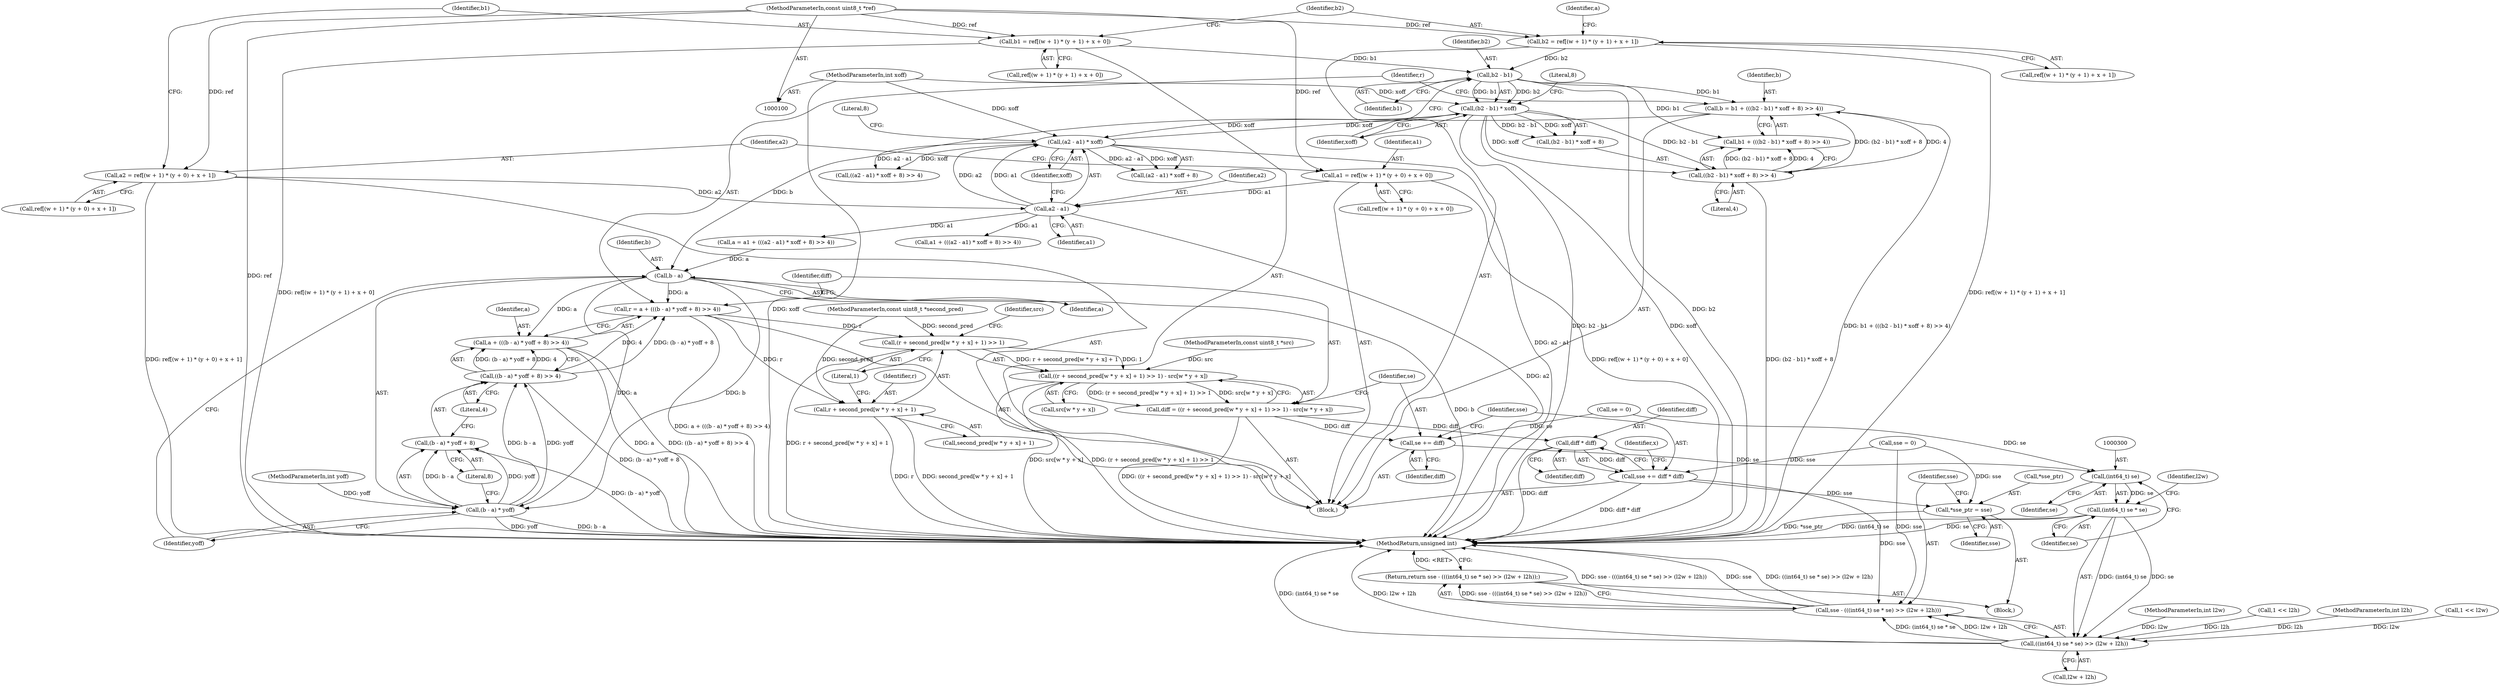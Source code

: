 digraph "1_Android_5a9753fca56f0eeb9f61e342b2fccffc364f9426_119@integer" {
"1000231" [label="(Call,b = b1 + (((b2 - b1) * xoff + 8) >> 4))"];
"1000238" [label="(Call,b2 - b1)"];
"1000201" [label="(Call,b2 = ref[(w + 1) * (y + 1) + x + 1])"];
"1000101" [label="(MethodParameterIn,const uint8_t *ref)"];
"1000185" [label="(Call,b1 = ref[(w + 1) * (y + 1) + x + 0])"];
"1000235" [label="(Call,((b2 - b1) * xoff + 8) >> 4)"];
"1000237" [label="(Call,(b2 - b1) * xoff)"];
"1000223" [label="(Call,(a2 - a1) * xoff)"];
"1000224" [label="(Call,a2 - a1)"];
"1000169" [label="(Call,a2 = ref[(w + 1) * (y + 0) + x + 1])"];
"1000153" [label="(Call,a1 = ref[(w + 1) * (y + 0) + x + 0])"];
"1000106" [label="(MethodParameterIn,int xoff)"];
"1000252" [label="(Call,b - a)"];
"1000245" [label="(Call,r = a + (((b - a) * yoff + 8) >> 4))"];
"1000262" [label="(Call,(r + second_pred[w * y + x] + 1) >> 1)"];
"1000261" [label="(Call,((r + second_pred[w * y + x] + 1) >> 1) - src[w * y + x])"];
"1000259" [label="(Call,diff = ((r + second_pred[w * y + x] + 1) >> 1) - src[w * y + x])"];
"1000282" [label="(Call,se += diff)"];
"1000299" [label="(Call,(int64_t) se)"];
"1000298" [label="(Call,(int64_t) se * se)"];
"1000297" [label="(Call,((int64_t) se * se) >> (l2w + l2h))"];
"1000295" [label="(Call,sse - (((int64_t) se * se) >> (l2w + l2h)))"];
"1000294" [label="(Return,return sse - (((int64_t) se * se) >> (l2w + l2h));)"];
"1000287" [label="(Call,diff * diff)"];
"1000285" [label="(Call,sse += diff * diff)"];
"1000290" [label="(Call,*sse_ptr = sse)"];
"1000263" [label="(Call,r + second_pred[w * y + x] + 1)"];
"1000247" [label="(Call,a + (((b - a) * yoff + 8) >> 4))"];
"1000251" [label="(Call,(b - a) * yoff)"];
"1000249" [label="(Call,((b - a) * yoff + 8) >> 4)"];
"1000250" [label="(Call,(b - a) * yoff + 8)"];
"1000242" [label="(Literal,8)"];
"1000243" [label="(Literal,4)"];
"1000151" [label="(Block,)"];
"1000186" [label="(Identifier,b1)"];
"1000257" [label="(Literal,4)"];
"1000232" [label="(Identifier,b)"];
"1000301" [label="(Identifier,se)"];
"1000219" [label="(Call,a1 + (((a2 - a1) * xoff + 8) >> 4))"];
"1000290" [label="(Call,*sse_ptr = sse)"];
"1000217" [label="(Call,a = a1 + (((a2 - a1) * xoff + 8) >> 4))"];
"1000240" [label="(Identifier,b1)"];
"1000265" [label="(Call,second_pred[w * y + x] + 1)"];
"1000304" [label="(Identifier,l2w)"];
"1000228" [label="(Literal,8)"];
"1000275" [label="(Call,src[w * y + x])"];
"1000233" [label="(Call,b1 + (((b2 - b1) * xoff + 8) >> 4))"];
"1000241" [label="(Identifier,xoff)"];
"1000115" [label="(Call,sse = 0)"];
"1000154" [label="(Identifier,a1)"];
"1000306" [label="(MethodReturn,unsigned int)"];
"1000170" [label="(Identifier,a2)"];
"1000236" [label="(Call,(b2 - b1) * xoff + 8)"];
"1000227" [label="(Identifier,xoff)"];
"1000287" [label="(Call,diff * diff)"];
"1000247" [label="(Call,a + (((b - a) * yoff + 8) >> 4))"];
"1000252" [label="(Call,b - a)"];
"1000297" [label="(Call,((int64_t) se * se) >> (l2w + l2h))"];
"1000291" [label="(Call,*sse_ptr)"];
"1000256" [label="(Literal,8)"];
"1000248" [label="(Identifier,a)"];
"1000109" [label="(Block,)"];
"1000171" [label="(Call,ref[(w + 1) * (y + 0) + x + 1])"];
"1000251" [label="(Call,(b - a) * yoff)"];
"1000169" [label="(Call,a2 = ref[(w + 1) * (y + 0) + x + 1])"];
"1000264" [label="(Identifier,r)"];
"1000245" [label="(Call,r = a + (((b - a) * yoff + 8) >> 4))"];
"1000102" [label="(MethodParameterIn,const uint8_t *src)"];
"1000226" [label="(Identifier,a1)"];
"1000263" [label="(Call,r + second_pred[w * y + x] + 1)"];
"1000288" [label="(Identifier,diff)"];
"1000260" [label="(Identifier,diff)"];
"1000231" [label="(Call,b = b1 + (((b2 - b1) * xoff + 8) >> 4))"];
"1000296" [label="(Identifier,sse)"];
"1000285" [label="(Call,sse += diff * diff)"];
"1000250" [label="(Call,(b - a) * yoff + 8)"];
"1000224" [label="(Call,a2 - a1)"];
"1000294" [label="(Return,return sse - (((int64_t) se * se) >> (l2w + l2h));)"];
"1000222" [label="(Call,(a2 - a1) * xoff + 8)"];
"1000249" [label="(Call,((b - a) * yoff + 8) >> 4)"];
"1000155" [label="(Call,ref[(w + 1) * (y + 0) + x + 0])"];
"1000303" [label="(Call,l2w + l2h)"];
"1000104" [label="(MethodParameterIn,int l2w)"];
"1000111" [label="(Call,se = 0)"];
"1000101" [label="(MethodParameterIn,const uint8_t *ref)"];
"1000289" [label="(Identifier,diff)"];
"1000299" [label="(Call,(int64_t) se)"];
"1000153" [label="(Call,a1 = ref[(w + 1) * (y + 0) + x + 0])"];
"1000107" [label="(MethodParameterIn,int yoff)"];
"1000127" [label="(Call,1 << l2h)"];
"1000103" [label="(MethodParameterIn,const uint8_t *second_pred)"];
"1000106" [label="(MethodParameterIn,int xoff)"];
"1000282" [label="(Call,se += diff)"];
"1000253" [label="(Identifier,b)"];
"1000283" [label="(Identifier,se)"];
"1000274" [label="(Literal,1)"];
"1000276" [label="(Identifier,src)"];
"1000105" [label="(MethodParameterIn,int l2h)"];
"1000150" [label="(Identifier,x)"];
"1000259" [label="(Call,diff = ((r + second_pred[w * y + x] + 1) >> 1) - src[w * y + x])"];
"1000262" [label="(Call,(r + second_pred[w * y + x] + 1) >> 1)"];
"1000121" [label="(Call,1 << l2w)"];
"1000254" [label="(Identifier,a)"];
"1000221" [label="(Call,((a2 - a1) * xoff + 8) >> 4)"];
"1000246" [label="(Identifier,r)"];
"1000223" [label="(Call,(a2 - a1) * xoff)"];
"1000284" [label="(Identifier,diff)"];
"1000225" [label="(Identifier,a2)"];
"1000295" [label="(Call,sse - (((int64_t) se * se) >> (l2w + l2h)))"];
"1000286" [label="(Identifier,sse)"];
"1000203" [label="(Call,ref[(w + 1) * (y + 1) + x + 1])"];
"1000298" [label="(Call,(int64_t) se * se)"];
"1000237" [label="(Call,(b2 - b1) * xoff)"];
"1000187" [label="(Call,ref[(w + 1) * (y + 1) + x + 0])"];
"1000293" [label="(Identifier,sse)"];
"1000255" [label="(Identifier,yoff)"];
"1000235" [label="(Call,((b2 - b1) * xoff + 8) >> 4)"];
"1000202" [label="(Identifier,b2)"];
"1000238" [label="(Call,b2 - b1)"];
"1000201" [label="(Call,b2 = ref[(w + 1) * (y + 1) + x + 1])"];
"1000261" [label="(Call,((r + second_pred[w * y + x] + 1) >> 1) - src[w * y + x])"];
"1000218" [label="(Identifier,a)"];
"1000185" [label="(Call,b1 = ref[(w + 1) * (y + 1) + x + 0])"];
"1000302" [label="(Identifier,se)"];
"1000239" [label="(Identifier,b2)"];
"1000231" -> "1000151"  [label="AST: "];
"1000231" -> "1000233"  [label="CFG: "];
"1000232" -> "1000231"  [label="AST: "];
"1000233" -> "1000231"  [label="AST: "];
"1000246" -> "1000231"  [label="CFG: "];
"1000231" -> "1000306"  [label="DDG: b1 + (((b2 - b1) * xoff + 8) >> 4)"];
"1000238" -> "1000231"  [label="DDG: b1"];
"1000235" -> "1000231"  [label="DDG: (b2 - b1) * xoff + 8"];
"1000235" -> "1000231"  [label="DDG: 4"];
"1000231" -> "1000252"  [label="DDG: b"];
"1000238" -> "1000237"  [label="AST: "];
"1000238" -> "1000240"  [label="CFG: "];
"1000239" -> "1000238"  [label="AST: "];
"1000240" -> "1000238"  [label="AST: "];
"1000241" -> "1000238"  [label="CFG: "];
"1000238" -> "1000306"  [label="DDG: b2"];
"1000238" -> "1000233"  [label="DDG: b1"];
"1000238" -> "1000237"  [label="DDG: b2"];
"1000238" -> "1000237"  [label="DDG: b1"];
"1000201" -> "1000238"  [label="DDG: b2"];
"1000185" -> "1000238"  [label="DDG: b1"];
"1000201" -> "1000151"  [label="AST: "];
"1000201" -> "1000203"  [label="CFG: "];
"1000202" -> "1000201"  [label="AST: "];
"1000203" -> "1000201"  [label="AST: "];
"1000218" -> "1000201"  [label="CFG: "];
"1000201" -> "1000306"  [label="DDG: ref[(w + 1) * (y + 1) + x + 1]"];
"1000101" -> "1000201"  [label="DDG: ref"];
"1000101" -> "1000100"  [label="AST: "];
"1000101" -> "1000306"  [label="DDG: ref"];
"1000101" -> "1000153"  [label="DDG: ref"];
"1000101" -> "1000169"  [label="DDG: ref"];
"1000101" -> "1000185"  [label="DDG: ref"];
"1000185" -> "1000151"  [label="AST: "];
"1000185" -> "1000187"  [label="CFG: "];
"1000186" -> "1000185"  [label="AST: "];
"1000187" -> "1000185"  [label="AST: "];
"1000202" -> "1000185"  [label="CFG: "];
"1000185" -> "1000306"  [label="DDG: ref[(w + 1) * (y + 1) + x + 0]"];
"1000235" -> "1000233"  [label="AST: "];
"1000235" -> "1000243"  [label="CFG: "];
"1000236" -> "1000235"  [label="AST: "];
"1000243" -> "1000235"  [label="AST: "];
"1000233" -> "1000235"  [label="CFG: "];
"1000235" -> "1000306"  [label="DDG: (b2 - b1) * xoff + 8"];
"1000235" -> "1000233"  [label="DDG: (b2 - b1) * xoff + 8"];
"1000235" -> "1000233"  [label="DDG: 4"];
"1000237" -> "1000235"  [label="DDG: b2 - b1"];
"1000237" -> "1000235"  [label="DDG: xoff"];
"1000237" -> "1000236"  [label="AST: "];
"1000237" -> "1000241"  [label="CFG: "];
"1000241" -> "1000237"  [label="AST: "];
"1000242" -> "1000237"  [label="CFG: "];
"1000237" -> "1000306"  [label="DDG: b2 - b1"];
"1000237" -> "1000306"  [label="DDG: xoff"];
"1000237" -> "1000223"  [label="DDG: xoff"];
"1000237" -> "1000236"  [label="DDG: b2 - b1"];
"1000237" -> "1000236"  [label="DDG: xoff"];
"1000223" -> "1000237"  [label="DDG: xoff"];
"1000106" -> "1000237"  [label="DDG: xoff"];
"1000223" -> "1000222"  [label="AST: "];
"1000223" -> "1000227"  [label="CFG: "];
"1000224" -> "1000223"  [label="AST: "];
"1000227" -> "1000223"  [label="AST: "];
"1000228" -> "1000223"  [label="CFG: "];
"1000223" -> "1000306"  [label="DDG: a2 - a1"];
"1000223" -> "1000221"  [label="DDG: a2 - a1"];
"1000223" -> "1000221"  [label="DDG: xoff"];
"1000223" -> "1000222"  [label="DDG: a2 - a1"];
"1000223" -> "1000222"  [label="DDG: xoff"];
"1000224" -> "1000223"  [label="DDG: a2"];
"1000224" -> "1000223"  [label="DDG: a1"];
"1000106" -> "1000223"  [label="DDG: xoff"];
"1000224" -> "1000226"  [label="CFG: "];
"1000225" -> "1000224"  [label="AST: "];
"1000226" -> "1000224"  [label="AST: "];
"1000227" -> "1000224"  [label="CFG: "];
"1000224" -> "1000306"  [label="DDG: a2"];
"1000224" -> "1000217"  [label="DDG: a1"];
"1000224" -> "1000219"  [label="DDG: a1"];
"1000169" -> "1000224"  [label="DDG: a2"];
"1000153" -> "1000224"  [label="DDG: a1"];
"1000169" -> "1000151"  [label="AST: "];
"1000169" -> "1000171"  [label="CFG: "];
"1000170" -> "1000169"  [label="AST: "];
"1000171" -> "1000169"  [label="AST: "];
"1000186" -> "1000169"  [label="CFG: "];
"1000169" -> "1000306"  [label="DDG: ref[(w + 1) * (y + 0) + x + 1]"];
"1000153" -> "1000151"  [label="AST: "];
"1000153" -> "1000155"  [label="CFG: "];
"1000154" -> "1000153"  [label="AST: "];
"1000155" -> "1000153"  [label="AST: "];
"1000170" -> "1000153"  [label="CFG: "];
"1000153" -> "1000306"  [label="DDG: ref[(w + 1) * (y + 0) + x + 0]"];
"1000106" -> "1000100"  [label="AST: "];
"1000106" -> "1000306"  [label="DDG: xoff"];
"1000252" -> "1000251"  [label="AST: "];
"1000252" -> "1000254"  [label="CFG: "];
"1000253" -> "1000252"  [label="AST: "];
"1000254" -> "1000252"  [label="AST: "];
"1000255" -> "1000252"  [label="CFG: "];
"1000252" -> "1000306"  [label="DDG: b"];
"1000252" -> "1000245"  [label="DDG: a"];
"1000252" -> "1000247"  [label="DDG: a"];
"1000252" -> "1000251"  [label="DDG: b"];
"1000252" -> "1000251"  [label="DDG: a"];
"1000217" -> "1000252"  [label="DDG: a"];
"1000245" -> "1000151"  [label="AST: "];
"1000245" -> "1000247"  [label="CFG: "];
"1000246" -> "1000245"  [label="AST: "];
"1000247" -> "1000245"  [label="AST: "];
"1000260" -> "1000245"  [label="CFG: "];
"1000245" -> "1000306"  [label="DDG: a + (((b - a) * yoff + 8) >> 4)"];
"1000249" -> "1000245"  [label="DDG: (b - a) * yoff + 8"];
"1000249" -> "1000245"  [label="DDG: 4"];
"1000245" -> "1000262"  [label="DDG: r"];
"1000245" -> "1000263"  [label="DDG: r"];
"1000262" -> "1000261"  [label="AST: "];
"1000262" -> "1000274"  [label="CFG: "];
"1000263" -> "1000262"  [label="AST: "];
"1000274" -> "1000262"  [label="AST: "];
"1000276" -> "1000262"  [label="CFG: "];
"1000262" -> "1000306"  [label="DDG: r + second_pred[w * y + x] + 1"];
"1000262" -> "1000261"  [label="DDG: r + second_pred[w * y + x] + 1"];
"1000262" -> "1000261"  [label="DDG: 1"];
"1000103" -> "1000262"  [label="DDG: second_pred"];
"1000261" -> "1000259"  [label="AST: "];
"1000261" -> "1000275"  [label="CFG: "];
"1000275" -> "1000261"  [label="AST: "];
"1000259" -> "1000261"  [label="CFG: "];
"1000261" -> "1000306"  [label="DDG: src[w * y + x]"];
"1000261" -> "1000306"  [label="DDG: (r + second_pred[w * y + x] + 1) >> 1"];
"1000261" -> "1000259"  [label="DDG: (r + second_pred[w * y + x] + 1) >> 1"];
"1000261" -> "1000259"  [label="DDG: src[w * y + x]"];
"1000102" -> "1000261"  [label="DDG: src"];
"1000259" -> "1000151"  [label="AST: "];
"1000260" -> "1000259"  [label="AST: "];
"1000283" -> "1000259"  [label="CFG: "];
"1000259" -> "1000306"  [label="DDG: ((r + second_pred[w * y + x] + 1) >> 1) - src[w * y + x]"];
"1000259" -> "1000282"  [label="DDG: diff"];
"1000259" -> "1000287"  [label="DDG: diff"];
"1000282" -> "1000151"  [label="AST: "];
"1000282" -> "1000284"  [label="CFG: "];
"1000283" -> "1000282"  [label="AST: "];
"1000284" -> "1000282"  [label="AST: "];
"1000286" -> "1000282"  [label="CFG: "];
"1000111" -> "1000282"  [label="DDG: se"];
"1000282" -> "1000299"  [label="DDG: se"];
"1000299" -> "1000298"  [label="AST: "];
"1000299" -> "1000301"  [label="CFG: "];
"1000300" -> "1000299"  [label="AST: "];
"1000301" -> "1000299"  [label="AST: "];
"1000302" -> "1000299"  [label="CFG: "];
"1000299" -> "1000298"  [label="DDG: se"];
"1000111" -> "1000299"  [label="DDG: se"];
"1000298" -> "1000297"  [label="AST: "];
"1000298" -> "1000302"  [label="CFG: "];
"1000302" -> "1000298"  [label="AST: "];
"1000304" -> "1000298"  [label="CFG: "];
"1000298" -> "1000306"  [label="DDG: (int64_t) se"];
"1000298" -> "1000306"  [label="DDG: se"];
"1000298" -> "1000297"  [label="DDG: (int64_t) se"];
"1000298" -> "1000297"  [label="DDG: se"];
"1000297" -> "1000295"  [label="AST: "];
"1000297" -> "1000303"  [label="CFG: "];
"1000303" -> "1000297"  [label="AST: "];
"1000295" -> "1000297"  [label="CFG: "];
"1000297" -> "1000306"  [label="DDG: (int64_t) se * se"];
"1000297" -> "1000306"  [label="DDG: l2w + l2h"];
"1000297" -> "1000295"  [label="DDG: (int64_t) se * se"];
"1000297" -> "1000295"  [label="DDG: l2w + l2h"];
"1000121" -> "1000297"  [label="DDG: l2w"];
"1000104" -> "1000297"  [label="DDG: l2w"];
"1000127" -> "1000297"  [label="DDG: l2h"];
"1000105" -> "1000297"  [label="DDG: l2h"];
"1000295" -> "1000294"  [label="AST: "];
"1000296" -> "1000295"  [label="AST: "];
"1000294" -> "1000295"  [label="CFG: "];
"1000295" -> "1000306"  [label="DDG: sse"];
"1000295" -> "1000306"  [label="DDG: ((int64_t) se * se) >> (l2w + l2h)"];
"1000295" -> "1000306"  [label="DDG: sse - (((int64_t) se * se) >> (l2w + l2h))"];
"1000295" -> "1000294"  [label="DDG: sse - (((int64_t) se * se) >> (l2w + l2h))"];
"1000285" -> "1000295"  [label="DDG: sse"];
"1000115" -> "1000295"  [label="DDG: sse"];
"1000294" -> "1000109"  [label="AST: "];
"1000306" -> "1000294"  [label="CFG: "];
"1000294" -> "1000306"  [label="DDG: <RET>"];
"1000287" -> "1000285"  [label="AST: "];
"1000287" -> "1000289"  [label="CFG: "];
"1000288" -> "1000287"  [label="AST: "];
"1000289" -> "1000287"  [label="AST: "];
"1000285" -> "1000287"  [label="CFG: "];
"1000287" -> "1000306"  [label="DDG: diff"];
"1000287" -> "1000285"  [label="DDG: diff"];
"1000285" -> "1000151"  [label="AST: "];
"1000286" -> "1000285"  [label="AST: "];
"1000150" -> "1000285"  [label="CFG: "];
"1000285" -> "1000306"  [label="DDG: diff * diff"];
"1000115" -> "1000285"  [label="DDG: sse"];
"1000285" -> "1000290"  [label="DDG: sse"];
"1000290" -> "1000109"  [label="AST: "];
"1000290" -> "1000293"  [label="CFG: "];
"1000291" -> "1000290"  [label="AST: "];
"1000293" -> "1000290"  [label="AST: "];
"1000296" -> "1000290"  [label="CFG: "];
"1000290" -> "1000306"  [label="DDG: *sse_ptr"];
"1000115" -> "1000290"  [label="DDG: sse"];
"1000263" -> "1000265"  [label="CFG: "];
"1000264" -> "1000263"  [label="AST: "];
"1000265" -> "1000263"  [label="AST: "];
"1000274" -> "1000263"  [label="CFG: "];
"1000263" -> "1000306"  [label="DDG: second_pred[w * y + x] + 1"];
"1000263" -> "1000306"  [label="DDG: r"];
"1000103" -> "1000263"  [label="DDG: second_pred"];
"1000247" -> "1000249"  [label="CFG: "];
"1000248" -> "1000247"  [label="AST: "];
"1000249" -> "1000247"  [label="AST: "];
"1000247" -> "1000306"  [label="DDG: a"];
"1000247" -> "1000306"  [label="DDG: ((b - a) * yoff + 8) >> 4"];
"1000249" -> "1000247"  [label="DDG: (b - a) * yoff + 8"];
"1000249" -> "1000247"  [label="DDG: 4"];
"1000251" -> "1000250"  [label="AST: "];
"1000251" -> "1000255"  [label="CFG: "];
"1000255" -> "1000251"  [label="AST: "];
"1000256" -> "1000251"  [label="CFG: "];
"1000251" -> "1000306"  [label="DDG: yoff"];
"1000251" -> "1000306"  [label="DDG: b - a"];
"1000251" -> "1000249"  [label="DDG: b - a"];
"1000251" -> "1000249"  [label="DDG: yoff"];
"1000251" -> "1000250"  [label="DDG: b - a"];
"1000251" -> "1000250"  [label="DDG: yoff"];
"1000107" -> "1000251"  [label="DDG: yoff"];
"1000249" -> "1000257"  [label="CFG: "];
"1000250" -> "1000249"  [label="AST: "];
"1000257" -> "1000249"  [label="AST: "];
"1000249" -> "1000306"  [label="DDG: (b - a) * yoff + 8"];
"1000250" -> "1000256"  [label="CFG: "];
"1000256" -> "1000250"  [label="AST: "];
"1000257" -> "1000250"  [label="CFG: "];
"1000250" -> "1000306"  [label="DDG: (b - a) * yoff"];
}
